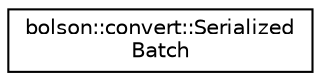 digraph "Graphical Class Hierarchy"
{
 // LATEX_PDF_SIZE
  edge [fontname="Helvetica",fontsize="10",labelfontname="Helvetica",labelfontsize="10"];
  node [fontname="Helvetica",fontsize="10",shape=record];
  rankdir="LR";
  Node0 [label="bolson::convert::Serialized\lBatch",height=0.2,width=0.4,color="black", fillcolor="white", style="filled",URL="$structbolson_1_1convert_1_1_serialized_batch.html",tooltip="A serialized RecordBatch."];
}
